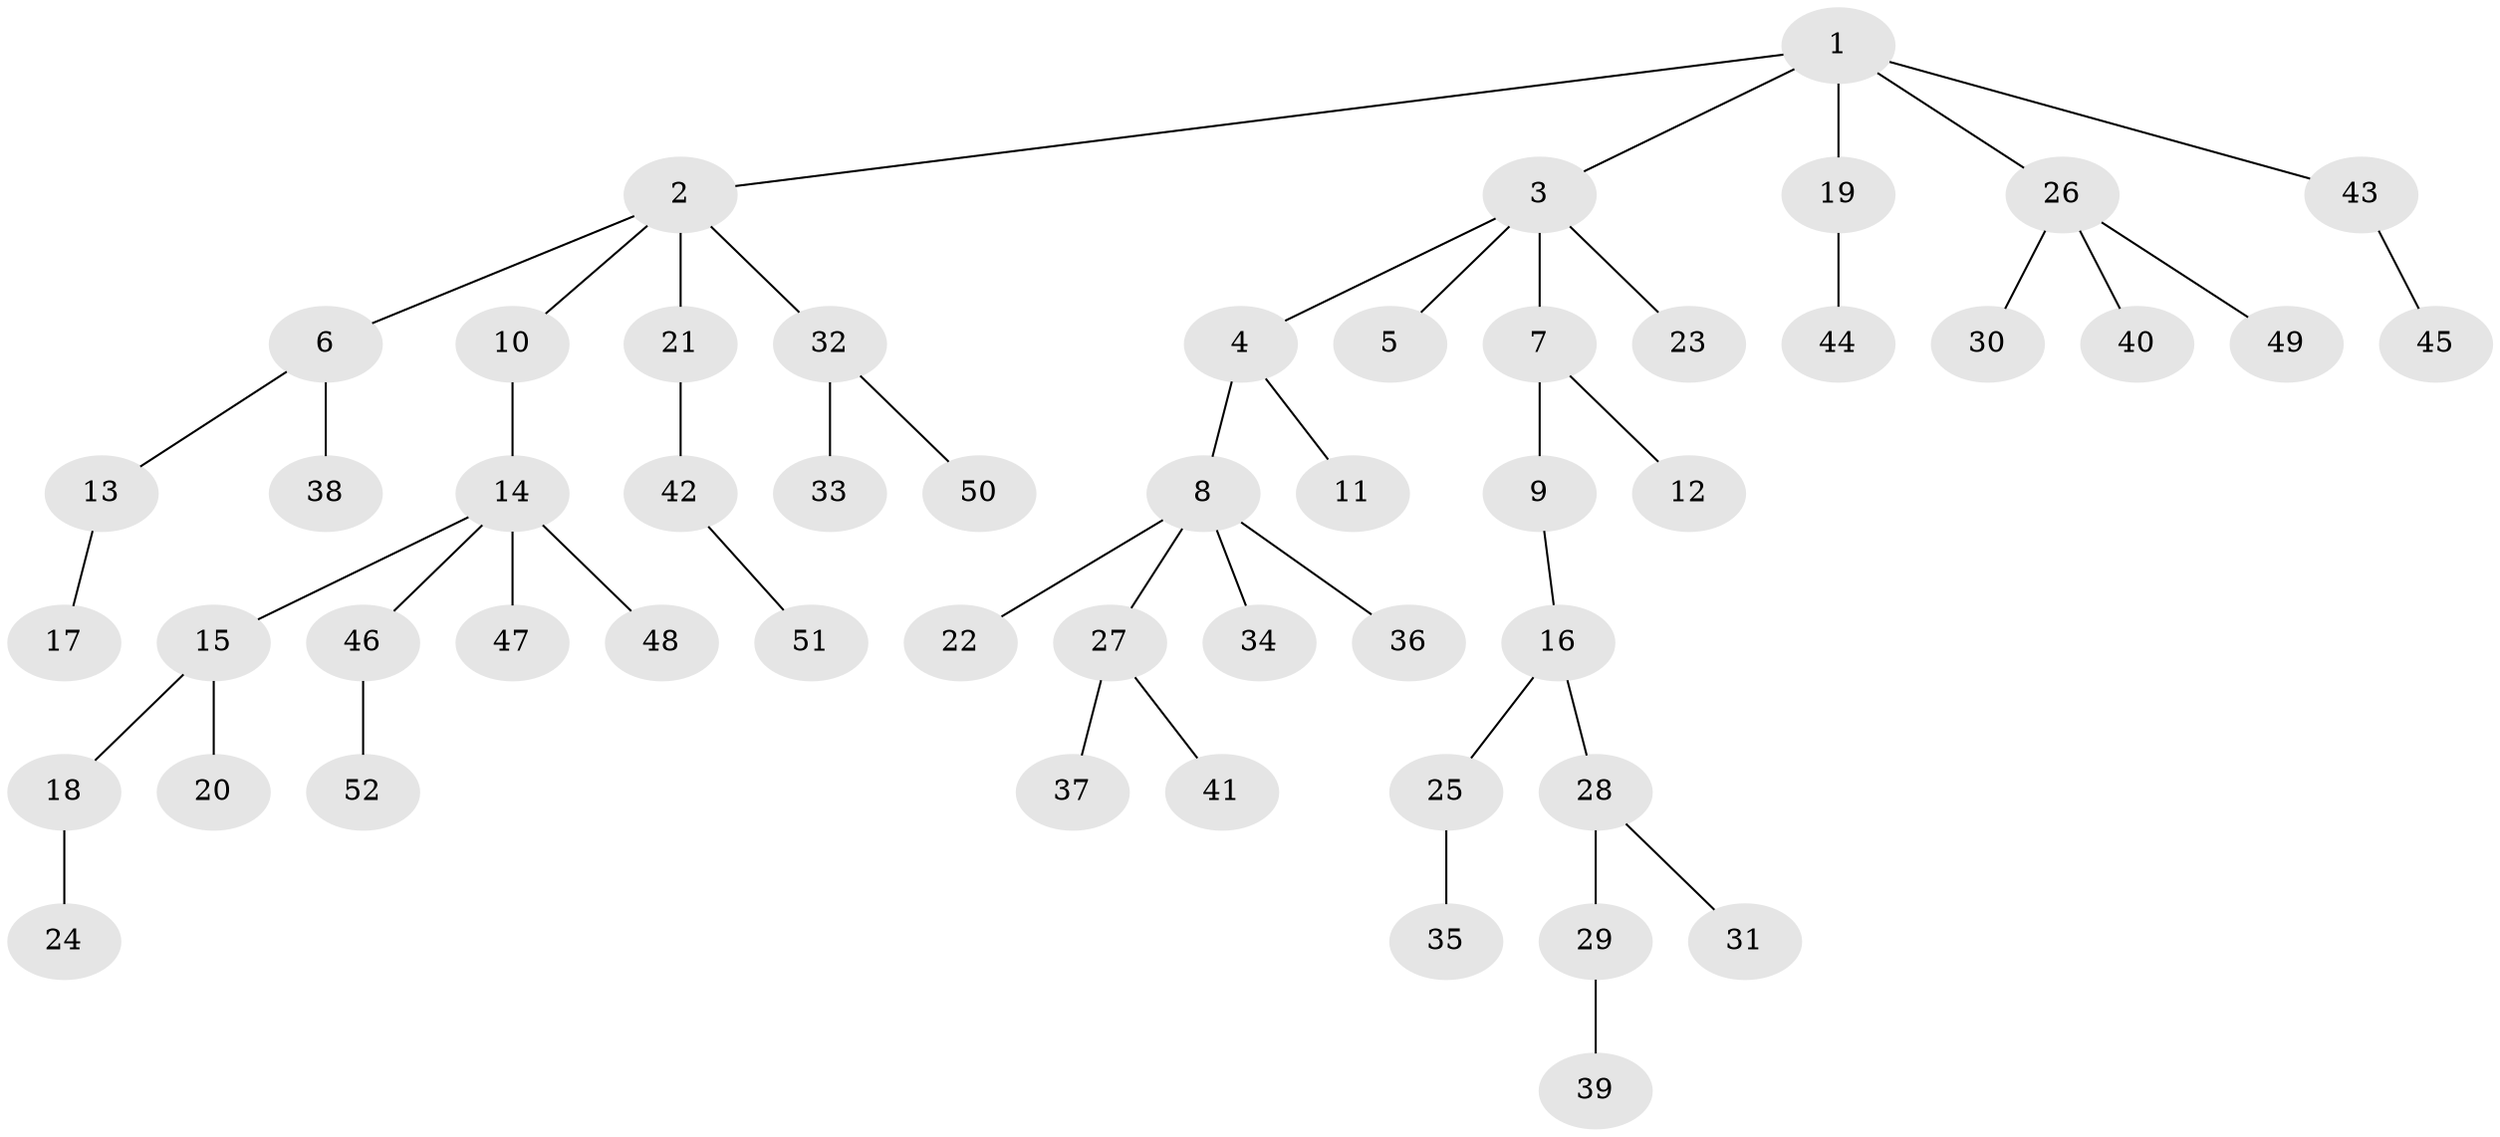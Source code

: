 // Generated by graph-tools (version 1.1) at 2025/26/03/09/25 03:26:23]
// undirected, 52 vertices, 51 edges
graph export_dot {
graph [start="1"]
  node [color=gray90,style=filled];
  1;
  2;
  3;
  4;
  5;
  6;
  7;
  8;
  9;
  10;
  11;
  12;
  13;
  14;
  15;
  16;
  17;
  18;
  19;
  20;
  21;
  22;
  23;
  24;
  25;
  26;
  27;
  28;
  29;
  30;
  31;
  32;
  33;
  34;
  35;
  36;
  37;
  38;
  39;
  40;
  41;
  42;
  43;
  44;
  45;
  46;
  47;
  48;
  49;
  50;
  51;
  52;
  1 -- 2;
  1 -- 3;
  1 -- 19;
  1 -- 26;
  1 -- 43;
  2 -- 6;
  2 -- 10;
  2 -- 21;
  2 -- 32;
  3 -- 4;
  3 -- 5;
  3 -- 7;
  3 -- 23;
  4 -- 8;
  4 -- 11;
  6 -- 13;
  6 -- 38;
  7 -- 9;
  7 -- 12;
  8 -- 22;
  8 -- 27;
  8 -- 34;
  8 -- 36;
  9 -- 16;
  10 -- 14;
  13 -- 17;
  14 -- 15;
  14 -- 46;
  14 -- 47;
  14 -- 48;
  15 -- 18;
  15 -- 20;
  16 -- 25;
  16 -- 28;
  18 -- 24;
  19 -- 44;
  21 -- 42;
  25 -- 35;
  26 -- 30;
  26 -- 40;
  26 -- 49;
  27 -- 37;
  27 -- 41;
  28 -- 29;
  28 -- 31;
  29 -- 39;
  32 -- 33;
  32 -- 50;
  42 -- 51;
  43 -- 45;
  46 -- 52;
}
